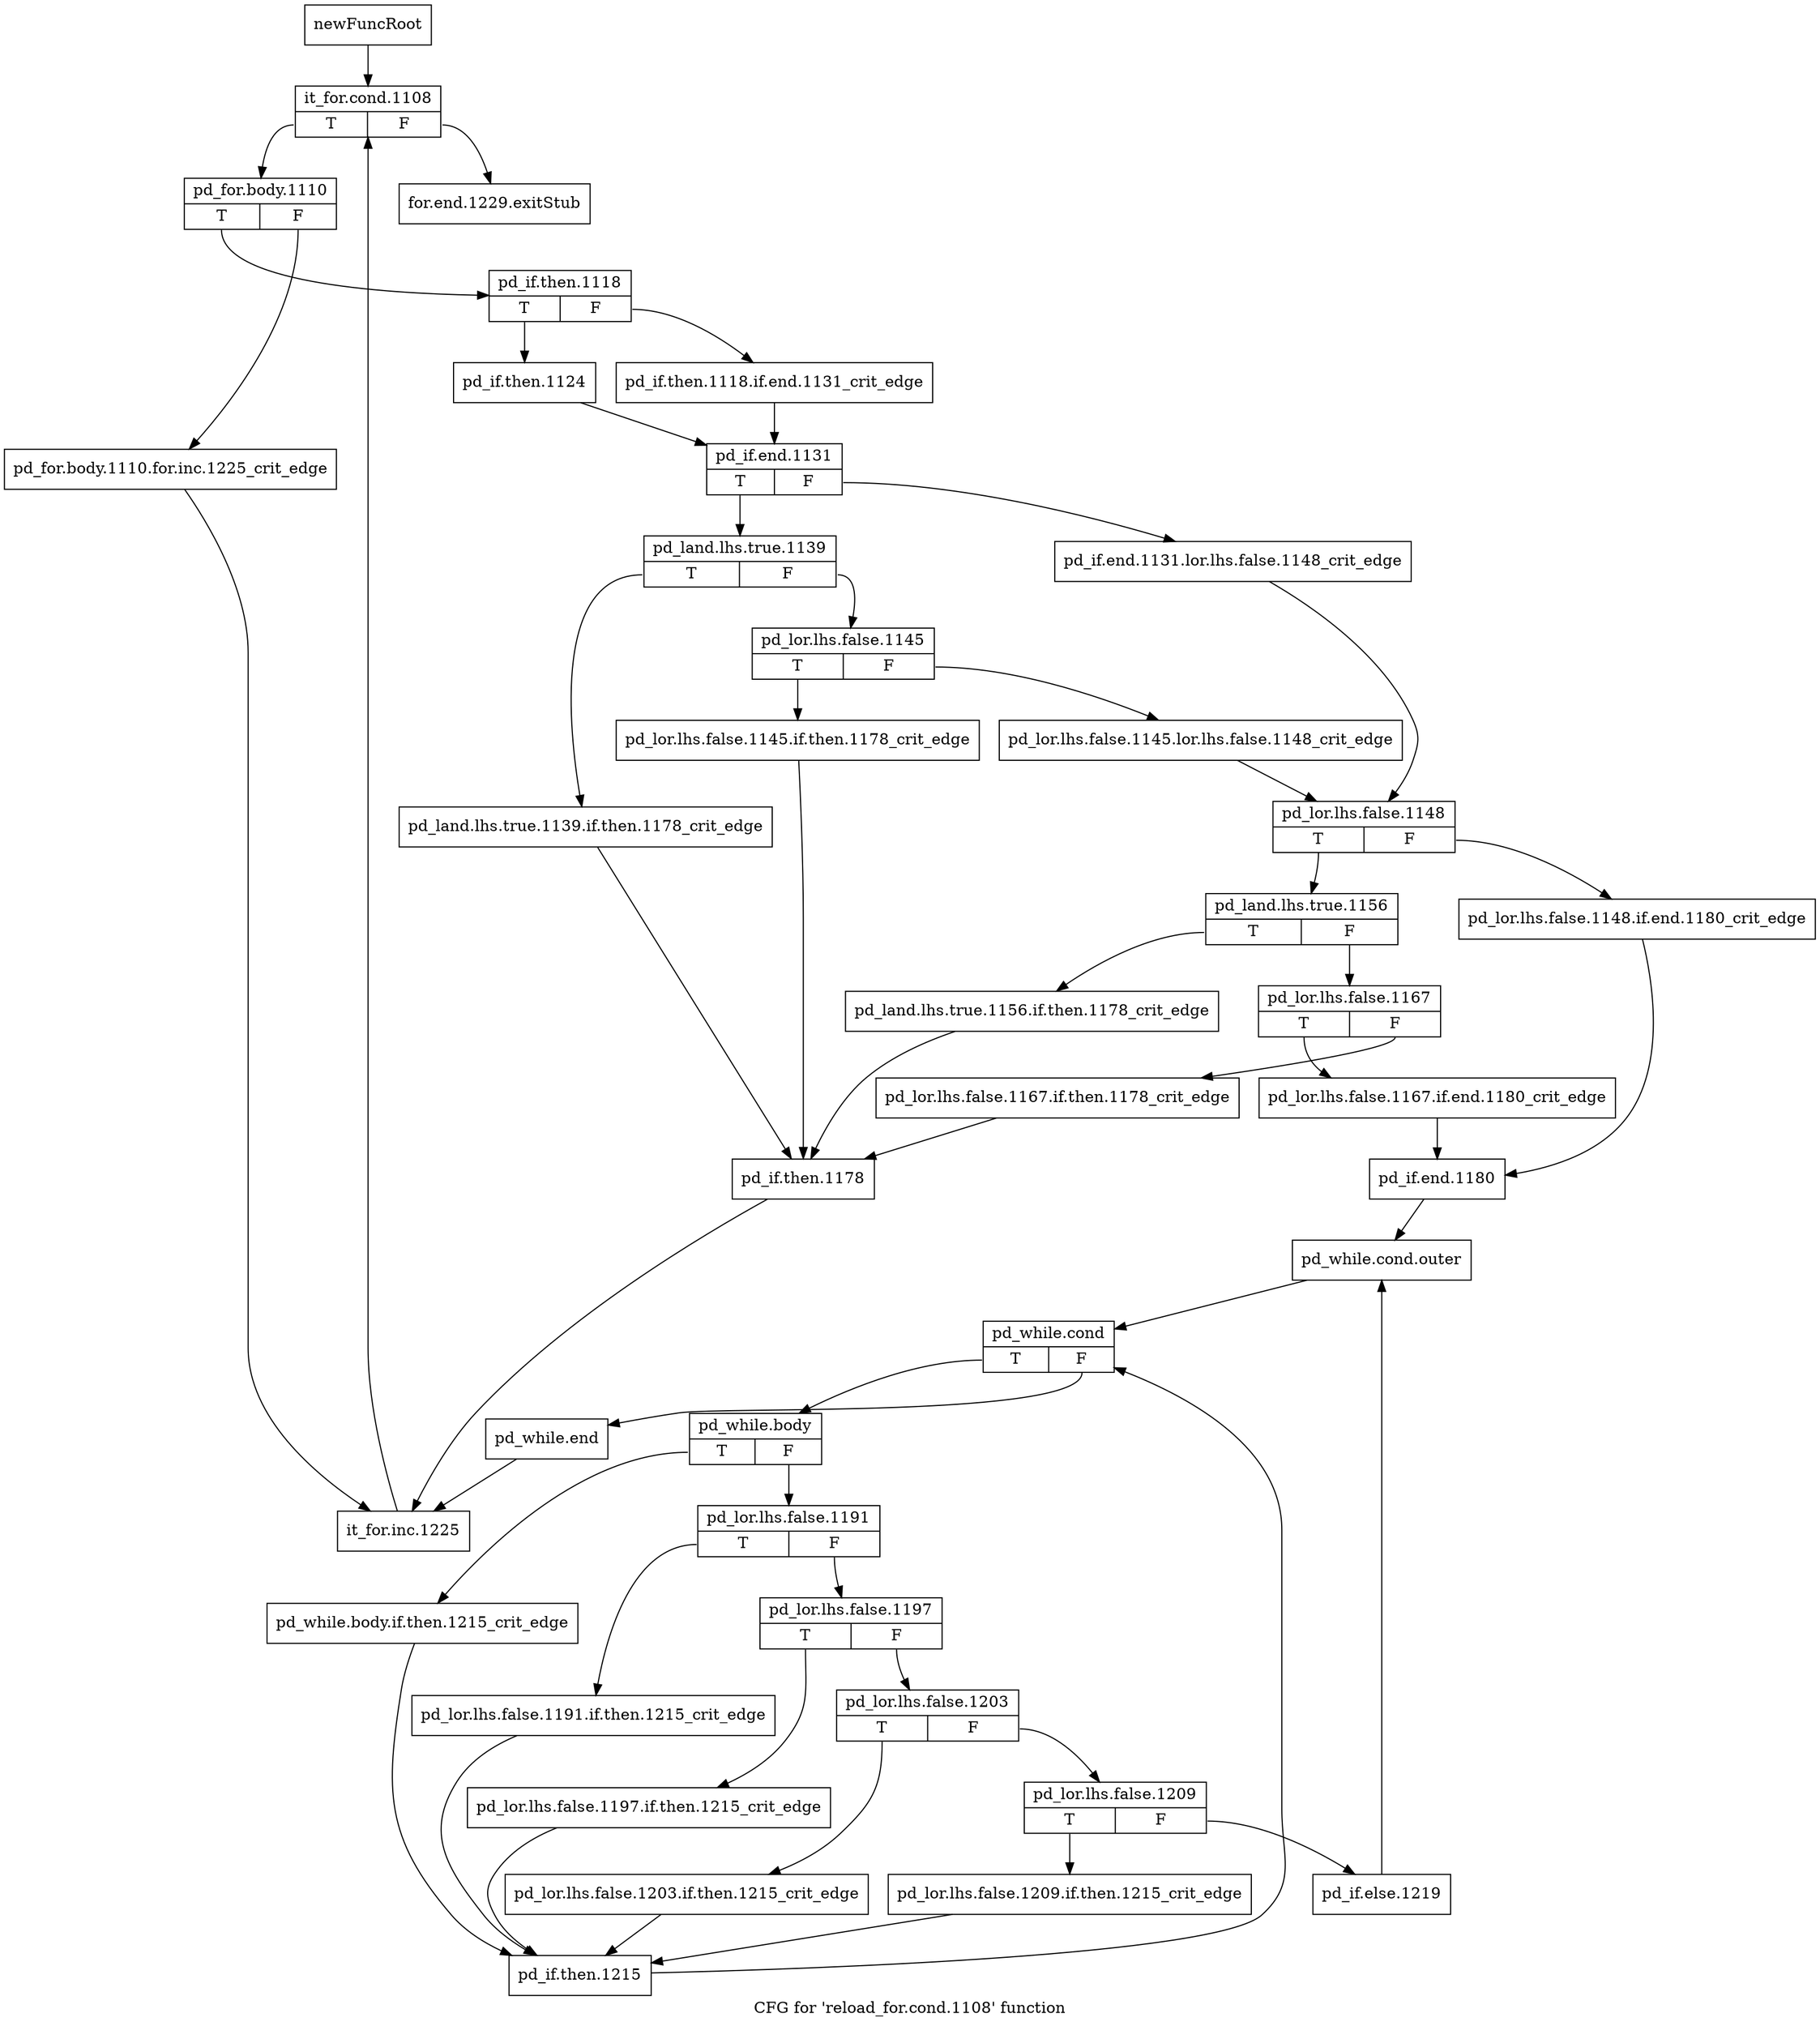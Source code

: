 digraph "CFG for 'reload_for.cond.1108' function" {
	label="CFG for 'reload_for.cond.1108' function";

	Node0xbd89620 [shape=record,label="{newFuncRoot}"];
	Node0xbd89620 -> Node0xbd896c0;
	Node0xbd89670 [shape=record,label="{for.end.1229.exitStub}"];
	Node0xbd896c0 [shape=record,label="{it_for.cond.1108|{<s0>T|<s1>F}}"];
	Node0xbd896c0:s0 -> Node0xbd89710;
	Node0xbd896c0:s1 -> Node0xbd89670;
	Node0xbd89710 [shape=record,label="{pd_for.body.1110|{<s0>T|<s1>F}}"];
	Node0xbd89710:s0 -> Node0xbd897b0;
	Node0xbd89710:s1 -> Node0xbd89760;
	Node0xbd89760 [shape=record,label="{pd_for.body.1110.for.inc.1225_crit_edge}"];
	Node0xbd89760 -> Node0xbd8a250;
	Node0xbd897b0 [shape=record,label="{pd_if.then.1118|{<s0>T|<s1>F}}"];
	Node0xbd897b0:s0 -> Node0xbd89850;
	Node0xbd897b0:s1 -> Node0xbd89800;
	Node0xbd89800 [shape=record,label="{pd_if.then.1118.if.end.1131_crit_edge}"];
	Node0xbd89800 -> Node0xbd898a0;
	Node0xbd89850 [shape=record,label="{pd_if.then.1124}"];
	Node0xbd89850 -> Node0xbd898a0;
	Node0xbd898a0 [shape=record,label="{pd_if.end.1131|{<s0>T|<s1>F}}"];
	Node0xbd898a0:s0 -> Node0xbd89940;
	Node0xbd898a0:s1 -> Node0xbd898f0;
	Node0xbd898f0 [shape=record,label="{pd_if.end.1131.lor.lhs.false.1148_crit_edge}"];
	Node0xbd898f0 -> Node0xbd89a30;
	Node0xbd89940 [shape=record,label="{pd_land.lhs.true.1139|{<s0>T|<s1>F}}"];
	Node0xbd89940:s0 -> Node0xbd8a1b0;
	Node0xbd89940:s1 -> Node0xbd89990;
	Node0xbd89990 [shape=record,label="{pd_lor.lhs.false.1145|{<s0>T|<s1>F}}"];
	Node0xbd89990:s0 -> Node0xbd8a160;
	Node0xbd89990:s1 -> Node0xbd899e0;
	Node0xbd899e0 [shape=record,label="{pd_lor.lhs.false.1145.lor.lhs.false.1148_crit_edge}"];
	Node0xbd899e0 -> Node0xbd89a30;
	Node0xbd89a30 [shape=record,label="{pd_lor.lhs.false.1148|{<s0>T|<s1>F}}"];
	Node0xbd89a30:s0 -> Node0xbd89ad0;
	Node0xbd89a30:s1 -> Node0xbd89a80;
	Node0xbd89a80 [shape=record,label="{pd_lor.lhs.false.1148.if.end.1180_crit_edge}"];
	Node0xbd89a80 -> Node0xbd89c10;
	Node0xbd89ad0 [shape=record,label="{pd_land.lhs.true.1156|{<s0>T|<s1>F}}"];
	Node0xbd89ad0:s0 -> Node0xbd8a110;
	Node0xbd89ad0:s1 -> Node0xbd89b20;
	Node0xbd89b20 [shape=record,label="{pd_lor.lhs.false.1167|{<s0>T|<s1>F}}"];
	Node0xbd89b20:s0 -> Node0xbd89bc0;
	Node0xbd89b20:s1 -> Node0xbd89b70;
	Node0xbd89b70 [shape=record,label="{pd_lor.lhs.false.1167.if.then.1178_crit_edge}"];
	Node0xbd89b70 -> Node0xbd8a200;
	Node0xbd89bc0 [shape=record,label="{pd_lor.lhs.false.1167.if.end.1180_crit_edge}"];
	Node0xbd89bc0 -> Node0xbd89c10;
	Node0xbd89c10 [shape=record,label="{pd_if.end.1180}"];
	Node0xbd89c10 -> Node0xbd89c60;
	Node0xbd89c60 [shape=record,label="{pd_while.cond.outer}"];
	Node0xbd89c60 -> Node0xbd89cb0;
	Node0xbd89cb0 [shape=record,label="{pd_while.cond|{<s0>T|<s1>F}}"];
	Node0xbd89cb0:s0 -> Node0xbd89d50;
	Node0xbd89cb0:s1 -> Node0xbd89d00;
	Node0xbd89d00 [shape=record,label="{pd_while.end}"];
	Node0xbd89d00 -> Node0xbd8a250;
	Node0xbd89d50 [shape=record,label="{pd_while.body|{<s0>T|<s1>F}}"];
	Node0xbd89d50:s0 -> Node0xbd8a070;
	Node0xbd89d50:s1 -> Node0xbd89da0;
	Node0xbd89da0 [shape=record,label="{pd_lor.lhs.false.1191|{<s0>T|<s1>F}}"];
	Node0xbd89da0:s0 -> Node0xbd8a020;
	Node0xbd89da0:s1 -> Node0xbd89df0;
	Node0xbd89df0 [shape=record,label="{pd_lor.lhs.false.1197|{<s0>T|<s1>F}}"];
	Node0xbd89df0:s0 -> Node0xbd89fd0;
	Node0xbd89df0:s1 -> Node0xbd89e40;
	Node0xbd89e40 [shape=record,label="{pd_lor.lhs.false.1203|{<s0>T|<s1>F}}"];
	Node0xbd89e40:s0 -> Node0xbd89f80;
	Node0xbd89e40:s1 -> Node0xbd89e90;
	Node0xbd89e90 [shape=record,label="{pd_lor.lhs.false.1209|{<s0>T|<s1>F}}"];
	Node0xbd89e90:s0 -> Node0xbd89f30;
	Node0xbd89e90:s1 -> Node0xbd89ee0;
	Node0xbd89ee0 [shape=record,label="{pd_if.else.1219}"];
	Node0xbd89ee0 -> Node0xbd89c60;
	Node0xbd89f30 [shape=record,label="{pd_lor.lhs.false.1209.if.then.1215_crit_edge}"];
	Node0xbd89f30 -> Node0xbd8a0c0;
	Node0xbd89f80 [shape=record,label="{pd_lor.lhs.false.1203.if.then.1215_crit_edge}"];
	Node0xbd89f80 -> Node0xbd8a0c0;
	Node0xbd89fd0 [shape=record,label="{pd_lor.lhs.false.1197.if.then.1215_crit_edge}"];
	Node0xbd89fd0 -> Node0xbd8a0c0;
	Node0xbd8a020 [shape=record,label="{pd_lor.lhs.false.1191.if.then.1215_crit_edge}"];
	Node0xbd8a020 -> Node0xbd8a0c0;
	Node0xbd8a070 [shape=record,label="{pd_while.body.if.then.1215_crit_edge}"];
	Node0xbd8a070 -> Node0xbd8a0c0;
	Node0xbd8a0c0 [shape=record,label="{pd_if.then.1215}"];
	Node0xbd8a0c0 -> Node0xbd89cb0;
	Node0xbd8a110 [shape=record,label="{pd_land.lhs.true.1156.if.then.1178_crit_edge}"];
	Node0xbd8a110 -> Node0xbd8a200;
	Node0xbd8a160 [shape=record,label="{pd_lor.lhs.false.1145.if.then.1178_crit_edge}"];
	Node0xbd8a160 -> Node0xbd8a200;
	Node0xbd8a1b0 [shape=record,label="{pd_land.lhs.true.1139.if.then.1178_crit_edge}"];
	Node0xbd8a1b0 -> Node0xbd8a200;
	Node0xbd8a200 [shape=record,label="{pd_if.then.1178}"];
	Node0xbd8a200 -> Node0xbd8a250;
	Node0xbd8a250 [shape=record,label="{it_for.inc.1225}"];
	Node0xbd8a250 -> Node0xbd896c0;
}
